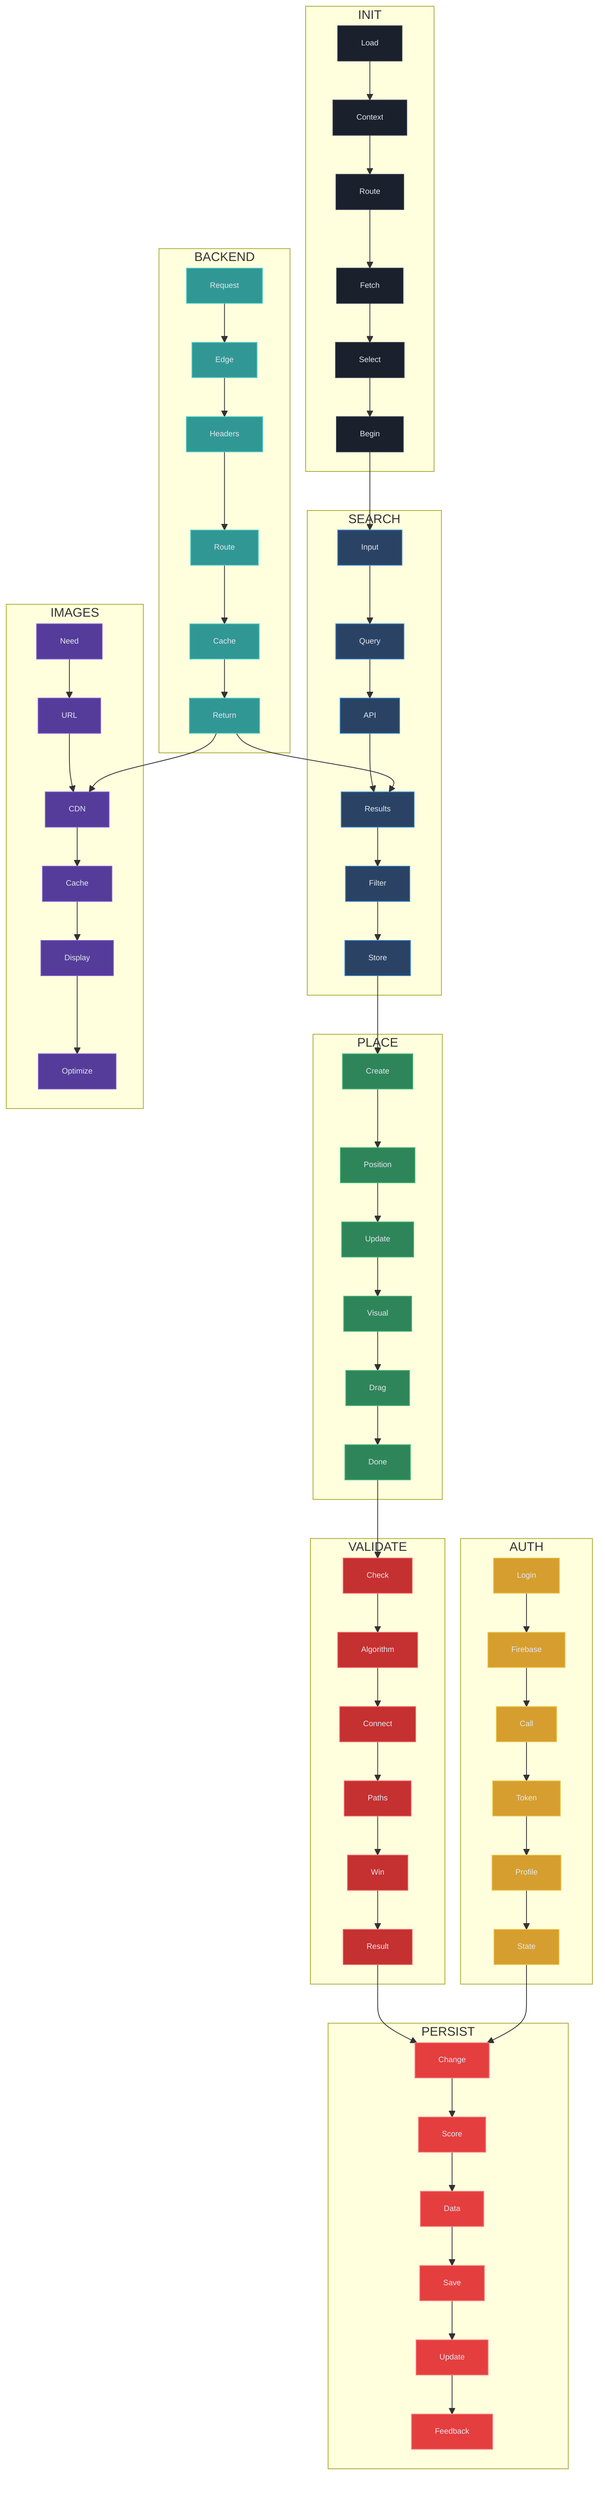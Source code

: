 flowchart TD
    subgraph INIT["INIT"]
        I1[Load]
        I2[Context]
        I3[Route]
        I4[Fetch]
        I5[Select]
        I6[Begin]
    end
    
    subgraph SEARCH["SEARCH"]
        S1[Input]
        S2[Query]
        S3[API]
        S4[Results]
        S5[Filter]
        S6[Store]
    end
    
    subgraph PLACE["PLACE"]
        P1[Create]
        P2[Position]
        P3[Update]
        P4[Visual]
        P5[Drag]
        P6[Done]
    end
    
    subgraph VALIDATE["VALIDATE"]
        V1[Check]
        V2[Algorithm]
        V3[Connect]
        V4[Paths]
        V5[Win]
        V6[Result]
    end
    
    subgraph IMAGES["IMAGES"]
        G1[Need]
        G2[URL]
        G3[CDN]
        G4[Cache]
        G5[Display]
        G6[Optimize]
    end
    
    subgraph AUTH["AUTH"]
        A1[Login]
        A2[Firebase]
        A3[Call]
        A4[Token]
        A5[Profile]
        A6[State]
    end
    
    subgraph PERSIST["PERSIST"]
        E1[Change]
        E2[Score]
        E3[Data]
        E4[Save]
        E5[Update]
        E6[Feedback]
    end
    
    subgraph BACKEND["BACKEND"]
        B1[Request]
        B2[Edge]
        B3[Headers]
        B4[Route]
        B5[Cache]
        B6[Return]
    end
    
    %% Vertical flows within each column
    I1 --> I2 --> I3 --> I4 --> I5 --> I6
    S1 --> S2 --> S3 --> S4 --> S5 --> S6
    P1 --> P2 --> P3 --> P4 --> P5 --> P6
    V1 --> V2 --> V3 --> V4 --> V5 --> V6
    G1 --> G2 --> G3 --> G4 --> G5 --> G6
    A1 --> A2 --> A3 --> A4 --> A5 --> A6
    E1 --> E2 --> E3 --> E4 --> E5 --> E6
    B1 --> B2 --> B3 --> B4 --> B5 --> B6
    
    %% Essential cross-connections only
    I6 --> S1
    S6 --> P1
    P6 --> V1
    V6 --> E1
    B6 --> S4
    B6 --> G3
    A6 --> E1
    
    %% Compact styling
    classDef default fill:#2d3748,stroke:#4a5568,stroke-width:1px,color:#e2e8f0,font-size:10px
    classDef initStyle fill:#1a202c,stroke:#2d3748
    classDef searchStyle fill:#2a4365,stroke:#3182ce
    classDef placeStyle fill:#2f855a,stroke:#48bb78
    classDef validateStyle fill:#c53030,stroke:#f56565
    classDef imageStyle fill:#553c9a,stroke:#805ad5
    classDef authStyle fill:#d69e2e,stroke:#ecc94b
    classDef persistStyle fill:#e53e3e,stroke:#fc8181
    classDef backendStyle fill:#319795,stroke:#4fd1c7
    
    class I1,I2,I3,I4,I5,I6 initStyle
    class S1,S2,S3,S4,S5,S6 searchStyle
    class P1,P2,P3,P4,P5,P6 placeStyle
    class V1,V2,V3,V4,V5,V6 validateStyle
    class G1,G2,G3,G4,G5,G6 imageStyle
    class A1,A2,A3,A4,A5,A6 authStyle
    class E1,E2,E3,E4,E5,E6 persistStyle
    class B1,B2,B3,B4,B5,B6 backendStyle